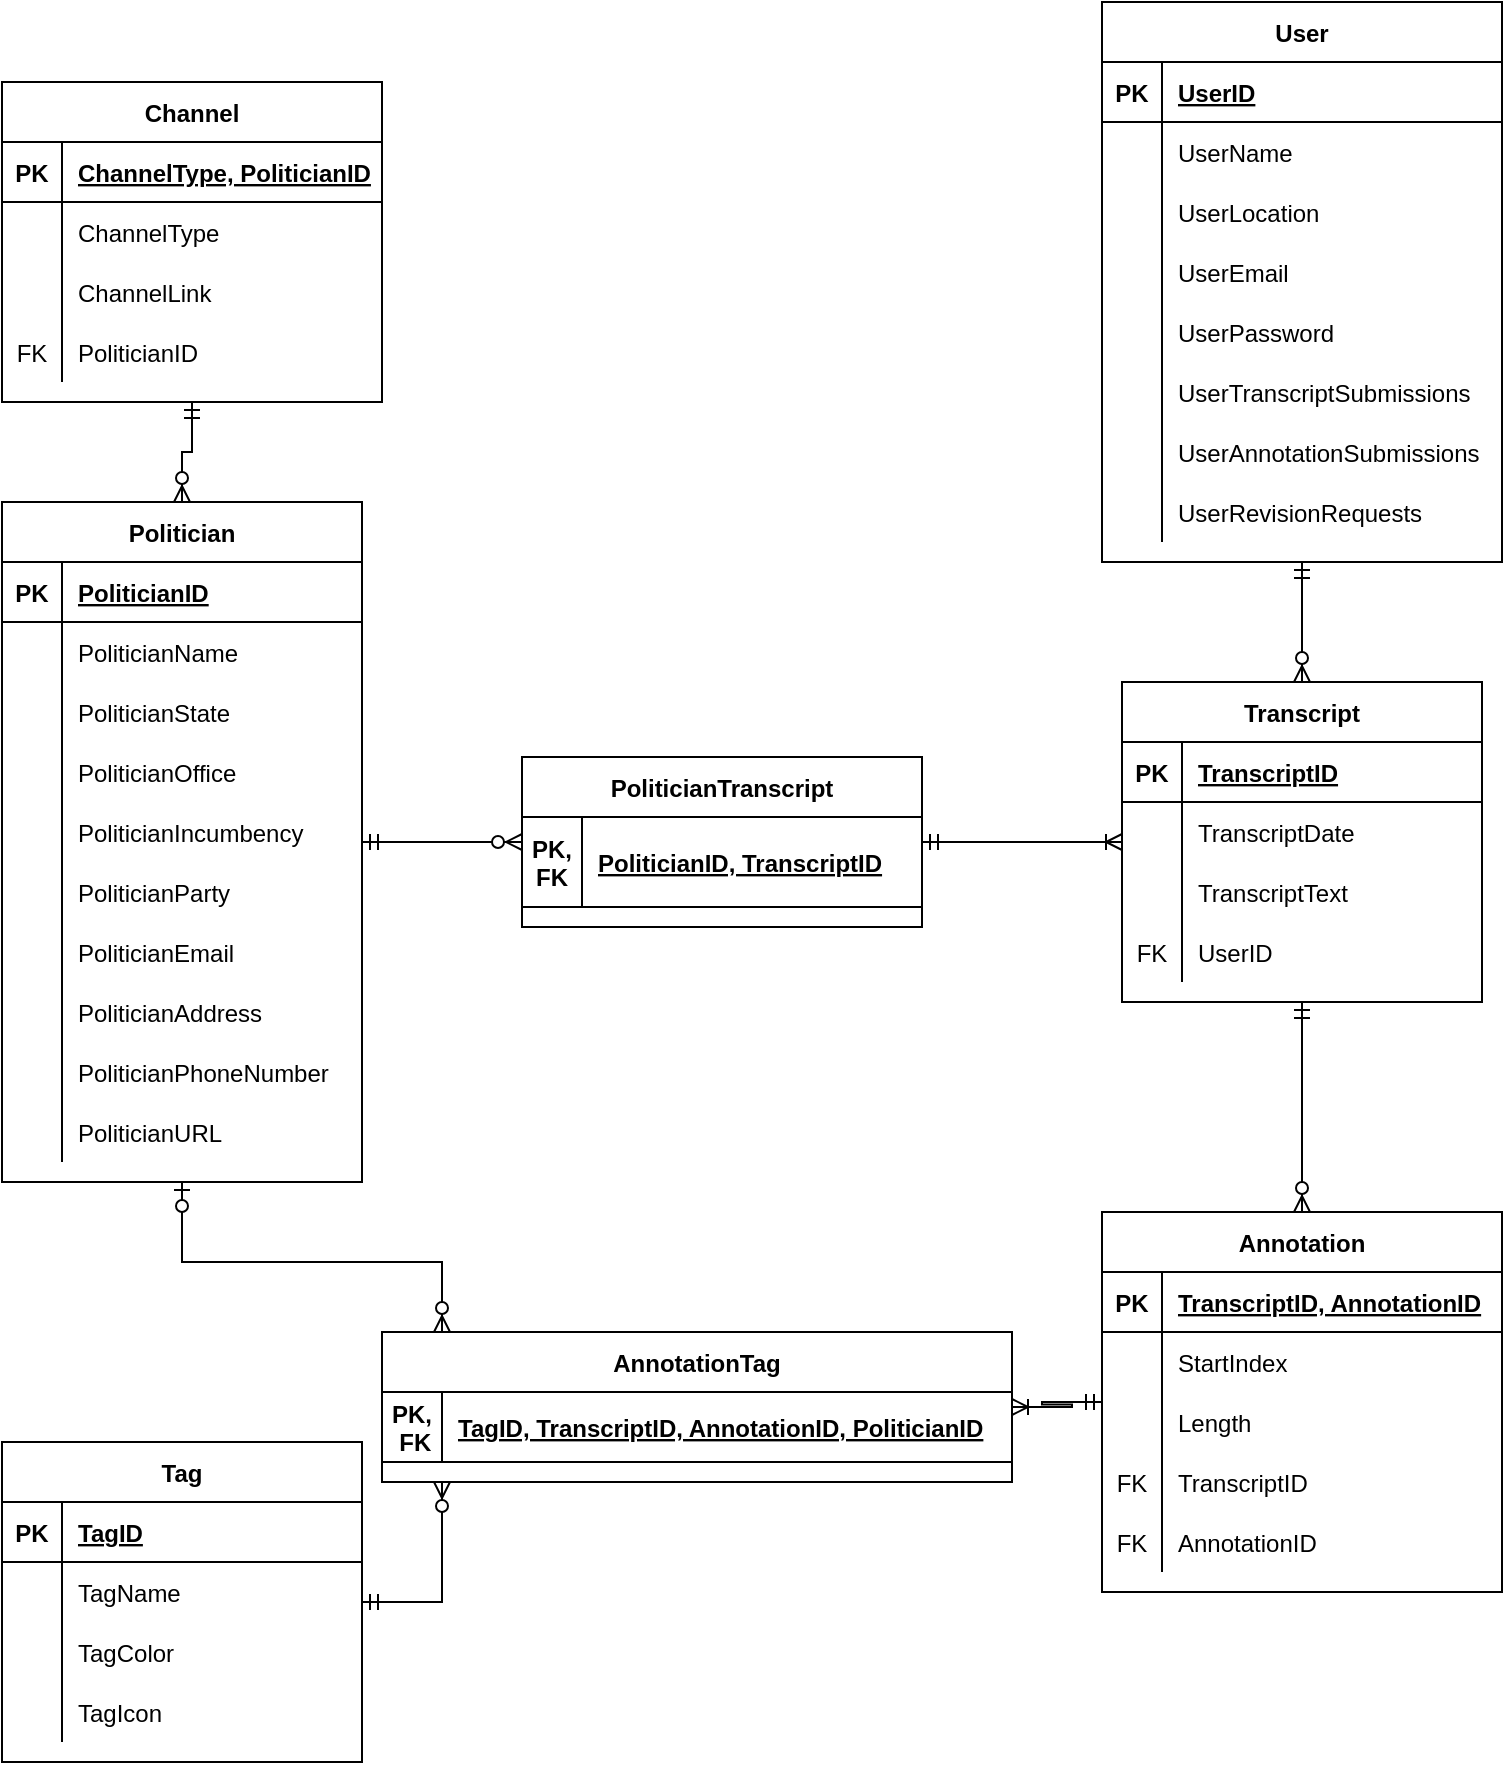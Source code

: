<mxfile version="20.3.0" type="device"><diagram id="I0zZs5PBcQ1urA1uCjfV" name="Page-1"><mxGraphModel dx="1422" dy="865" grid="1" gridSize="10" guides="1" tooltips="1" connect="1" arrows="1" fold="1" page="1" pageScale="1" pageWidth="850" pageHeight="1100" math="0" shadow="0"><root><mxCell id="0"/><mxCell id="1" parent="0"/><mxCell id="SbL9tf77qnVjaywBNSp3-1" value="Politician" style="shape=table;startSize=30;container=1;collapsible=1;childLayout=tableLayout;fixedRows=1;rowLines=0;fontStyle=1;align=center;resizeLast=1;" vertex="1" parent="1"><mxGeometry x="60" y="270" width="180" height="340" as="geometry"/></mxCell><mxCell id="SbL9tf77qnVjaywBNSp3-2" value="" style="shape=tableRow;horizontal=0;startSize=0;swimlaneHead=0;swimlaneBody=0;fillColor=none;collapsible=0;dropTarget=0;points=[[0,0.5],[1,0.5]];portConstraint=eastwest;top=0;left=0;right=0;bottom=1;" vertex="1" parent="SbL9tf77qnVjaywBNSp3-1"><mxGeometry y="30" width="180" height="30" as="geometry"/></mxCell><mxCell id="SbL9tf77qnVjaywBNSp3-3" value="PK" style="shape=partialRectangle;connectable=0;fillColor=none;top=0;left=0;bottom=0;right=0;fontStyle=1;overflow=hidden;" vertex="1" parent="SbL9tf77qnVjaywBNSp3-2"><mxGeometry width="30" height="30" as="geometry"><mxRectangle width="30" height="30" as="alternateBounds"/></mxGeometry></mxCell><mxCell id="SbL9tf77qnVjaywBNSp3-4" value="PoliticianID" style="shape=partialRectangle;connectable=0;fillColor=none;top=0;left=0;bottom=0;right=0;align=left;spacingLeft=6;fontStyle=5;overflow=hidden;" vertex="1" parent="SbL9tf77qnVjaywBNSp3-2"><mxGeometry x="30" width="150" height="30" as="geometry"><mxRectangle width="150" height="30" as="alternateBounds"/></mxGeometry></mxCell><mxCell id="SbL9tf77qnVjaywBNSp3-5" value="" style="shape=tableRow;horizontal=0;startSize=0;swimlaneHead=0;swimlaneBody=0;fillColor=none;collapsible=0;dropTarget=0;points=[[0,0.5],[1,0.5]];portConstraint=eastwest;top=0;left=0;right=0;bottom=0;" vertex="1" parent="SbL9tf77qnVjaywBNSp3-1"><mxGeometry y="60" width="180" height="30" as="geometry"/></mxCell><mxCell id="SbL9tf77qnVjaywBNSp3-6" value="" style="shape=partialRectangle;connectable=0;fillColor=none;top=0;left=0;bottom=0;right=0;editable=1;overflow=hidden;" vertex="1" parent="SbL9tf77qnVjaywBNSp3-5"><mxGeometry width="30" height="30" as="geometry"><mxRectangle width="30" height="30" as="alternateBounds"/></mxGeometry></mxCell><mxCell id="SbL9tf77qnVjaywBNSp3-7" value="PoliticianName" style="shape=partialRectangle;connectable=0;fillColor=none;top=0;left=0;bottom=0;right=0;align=left;spacingLeft=6;overflow=hidden;" vertex="1" parent="SbL9tf77qnVjaywBNSp3-5"><mxGeometry x="30" width="150" height="30" as="geometry"><mxRectangle width="150" height="30" as="alternateBounds"/></mxGeometry></mxCell><mxCell id="SbL9tf77qnVjaywBNSp3-128" value="" style="shape=tableRow;horizontal=0;startSize=0;swimlaneHead=0;swimlaneBody=0;fillColor=none;collapsible=0;dropTarget=0;points=[[0,0.5],[1,0.5]];portConstraint=eastwest;top=0;left=0;right=0;bottom=0;" vertex="1" parent="SbL9tf77qnVjaywBNSp3-1"><mxGeometry y="90" width="180" height="30" as="geometry"/></mxCell><mxCell id="SbL9tf77qnVjaywBNSp3-129" value="" style="shape=partialRectangle;connectable=0;fillColor=none;top=0;left=0;bottom=0;right=0;editable=1;overflow=hidden;" vertex="1" parent="SbL9tf77qnVjaywBNSp3-128"><mxGeometry width="30" height="30" as="geometry"><mxRectangle width="30" height="30" as="alternateBounds"/></mxGeometry></mxCell><mxCell id="SbL9tf77qnVjaywBNSp3-130" value="PoliticianState" style="shape=partialRectangle;connectable=0;fillColor=none;top=0;left=0;bottom=0;right=0;align=left;spacingLeft=6;overflow=hidden;" vertex="1" parent="SbL9tf77qnVjaywBNSp3-128"><mxGeometry x="30" width="150" height="30" as="geometry"><mxRectangle width="150" height="30" as="alternateBounds"/></mxGeometry></mxCell><mxCell id="SbL9tf77qnVjaywBNSp3-185" style="shape=tableRow;horizontal=0;startSize=0;swimlaneHead=0;swimlaneBody=0;fillColor=none;collapsible=0;dropTarget=0;points=[[0,0.5],[1,0.5]];portConstraint=eastwest;top=0;left=0;right=0;bottom=0;" vertex="1" parent="SbL9tf77qnVjaywBNSp3-1"><mxGeometry y="120" width="180" height="30" as="geometry"/></mxCell><mxCell id="SbL9tf77qnVjaywBNSp3-186" style="shape=partialRectangle;connectable=0;fillColor=none;top=0;left=0;bottom=0;right=0;editable=1;overflow=hidden;" vertex="1" parent="SbL9tf77qnVjaywBNSp3-185"><mxGeometry width="30" height="30" as="geometry"><mxRectangle width="30" height="30" as="alternateBounds"/></mxGeometry></mxCell><mxCell id="SbL9tf77qnVjaywBNSp3-187" value="PoliticianOffice" style="shape=partialRectangle;connectable=0;fillColor=none;top=0;left=0;bottom=0;right=0;align=left;spacingLeft=6;overflow=hidden;" vertex="1" parent="SbL9tf77qnVjaywBNSp3-185"><mxGeometry x="30" width="150" height="30" as="geometry"><mxRectangle width="150" height="30" as="alternateBounds"/></mxGeometry></mxCell><mxCell id="SbL9tf77qnVjaywBNSp3-182" style="shape=tableRow;horizontal=0;startSize=0;swimlaneHead=0;swimlaneBody=0;fillColor=none;collapsible=0;dropTarget=0;points=[[0,0.5],[1,0.5]];portConstraint=eastwest;top=0;left=0;right=0;bottom=0;" vertex="1" parent="SbL9tf77qnVjaywBNSp3-1"><mxGeometry y="150" width="180" height="30" as="geometry"/></mxCell><mxCell id="SbL9tf77qnVjaywBNSp3-183" style="shape=partialRectangle;connectable=0;fillColor=none;top=0;left=0;bottom=0;right=0;editable=1;overflow=hidden;" vertex="1" parent="SbL9tf77qnVjaywBNSp3-182"><mxGeometry width="30" height="30" as="geometry"><mxRectangle width="30" height="30" as="alternateBounds"/></mxGeometry></mxCell><mxCell id="SbL9tf77qnVjaywBNSp3-184" value="PoliticianIncumbency" style="shape=partialRectangle;connectable=0;fillColor=none;top=0;left=0;bottom=0;right=0;align=left;spacingLeft=6;overflow=hidden;" vertex="1" parent="SbL9tf77qnVjaywBNSp3-182"><mxGeometry x="30" width="150" height="30" as="geometry"><mxRectangle width="150" height="30" as="alternateBounds"/></mxGeometry></mxCell><mxCell id="SbL9tf77qnVjaywBNSp3-137" value="" style="shape=tableRow;horizontal=0;startSize=0;swimlaneHead=0;swimlaneBody=0;fillColor=none;collapsible=0;dropTarget=0;points=[[0,0.5],[1,0.5]];portConstraint=eastwest;top=0;left=0;right=0;bottom=0;" vertex="1" parent="SbL9tf77qnVjaywBNSp3-1"><mxGeometry y="180" width="180" height="30" as="geometry"/></mxCell><mxCell id="SbL9tf77qnVjaywBNSp3-138" value="" style="shape=partialRectangle;connectable=0;fillColor=none;top=0;left=0;bottom=0;right=0;editable=1;overflow=hidden;" vertex="1" parent="SbL9tf77qnVjaywBNSp3-137"><mxGeometry width="30" height="30" as="geometry"><mxRectangle width="30" height="30" as="alternateBounds"/></mxGeometry></mxCell><mxCell id="SbL9tf77qnVjaywBNSp3-139" value="PoliticianParty" style="shape=partialRectangle;connectable=0;fillColor=none;top=0;left=0;bottom=0;right=0;align=left;spacingLeft=6;overflow=hidden;" vertex="1" parent="SbL9tf77qnVjaywBNSp3-137"><mxGeometry x="30" width="150" height="30" as="geometry"><mxRectangle width="150" height="30" as="alternateBounds"/></mxGeometry></mxCell><mxCell id="SbL9tf77qnVjaywBNSp3-140" value="" style="shape=tableRow;horizontal=0;startSize=0;swimlaneHead=0;swimlaneBody=0;fillColor=none;collapsible=0;dropTarget=0;points=[[0,0.5],[1,0.5]];portConstraint=eastwest;top=0;left=0;right=0;bottom=0;" vertex="1" parent="SbL9tf77qnVjaywBNSp3-1"><mxGeometry y="210" width="180" height="30" as="geometry"/></mxCell><mxCell id="SbL9tf77qnVjaywBNSp3-141" value="" style="shape=partialRectangle;connectable=0;fillColor=none;top=0;left=0;bottom=0;right=0;editable=1;overflow=hidden;" vertex="1" parent="SbL9tf77qnVjaywBNSp3-140"><mxGeometry width="30" height="30" as="geometry"><mxRectangle width="30" height="30" as="alternateBounds"/></mxGeometry></mxCell><mxCell id="SbL9tf77qnVjaywBNSp3-142" value="PoliticianEmail" style="shape=partialRectangle;connectable=0;fillColor=none;top=0;left=0;bottom=0;right=0;align=left;spacingLeft=6;overflow=hidden;" vertex="1" parent="SbL9tf77qnVjaywBNSp3-140"><mxGeometry x="30" width="150" height="30" as="geometry"><mxRectangle width="150" height="30" as="alternateBounds"/></mxGeometry></mxCell><mxCell id="SbL9tf77qnVjaywBNSp3-173" style="shape=tableRow;horizontal=0;startSize=0;swimlaneHead=0;swimlaneBody=0;fillColor=none;collapsible=0;dropTarget=0;points=[[0,0.5],[1,0.5]];portConstraint=eastwest;top=0;left=0;right=0;bottom=0;" vertex="1" parent="SbL9tf77qnVjaywBNSp3-1"><mxGeometry y="240" width="180" height="30" as="geometry"/></mxCell><mxCell id="SbL9tf77qnVjaywBNSp3-174" style="shape=partialRectangle;connectable=0;fillColor=none;top=0;left=0;bottom=0;right=0;editable=1;overflow=hidden;" vertex="1" parent="SbL9tf77qnVjaywBNSp3-173"><mxGeometry width="30" height="30" as="geometry"><mxRectangle width="30" height="30" as="alternateBounds"/></mxGeometry></mxCell><mxCell id="SbL9tf77qnVjaywBNSp3-175" value="PoliticianAddress" style="shape=partialRectangle;connectable=0;fillColor=none;top=0;left=0;bottom=0;right=0;align=left;spacingLeft=6;overflow=hidden;" vertex="1" parent="SbL9tf77qnVjaywBNSp3-173"><mxGeometry x="30" width="150" height="30" as="geometry"><mxRectangle width="150" height="30" as="alternateBounds"/></mxGeometry></mxCell><mxCell id="SbL9tf77qnVjaywBNSp3-170" style="shape=tableRow;horizontal=0;startSize=0;swimlaneHead=0;swimlaneBody=0;fillColor=none;collapsible=0;dropTarget=0;points=[[0,0.5],[1,0.5]];portConstraint=eastwest;top=0;left=0;right=0;bottom=0;" vertex="1" parent="SbL9tf77qnVjaywBNSp3-1"><mxGeometry y="270" width="180" height="30" as="geometry"/></mxCell><mxCell id="SbL9tf77qnVjaywBNSp3-171" style="shape=partialRectangle;connectable=0;fillColor=none;top=0;left=0;bottom=0;right=0;editable=1;overflow=hidden;" vertex="1" parent="SbL9tf77qnVjaywBNSp3-170"><mxGeometry width="30" height="30" as="geometry"><mxRectangle width="30" height="30" as="alternateBounds"/></mxGeometry></mxCell><mxCell id="SbL9tf77qnVjaywBNSp3-172" value="PoliticianPhoneNumber" style="shape=partialRectangle;connectable=0;fillColor=none;top=0;left=0;bottom=0;right=0;align=left;spacingLeft=6;overflow=hidden;" vertex="1" parent="SbL9tf77qnVjaywBNSp3-170"><mxGeometry x="30" width="150" height="30" as="geometry"><mxRectangle width="150" height="30" as="alternateBounds"/></mxGeometry></mxCell><mxCell id="SbL9tf77qnVjaywBNSp3-176" style="shape=tableRow;horizontal=0;startSize=0;swimlaneHead=0;swimlaneBody=0;fillColor=none;collapsible=0;dropTarget=0;points=[[0,0.5],[1,0.5]];portConstraint=eastwest;top=0;left=0;right=0;bottom=0;" vertex="1" parent="SbL9tf77qnVjaywBNSp3-1"><mxGeometry y="300" width="180" height="30" as="geometry"/></mxCell><mxCell id="SbL9tf77qnVjaywBNSp3-177" style="shape=partialRectangle;connectable=0;fillColor=none;top=0;left=0;bottom=0;right=0;editable=1;overflow=hidden;" vertex="1" parent="SbL9tf77qnVjaywBNSp3-176"><mxGeometry width="30" height="30" as="geometry"><mxRectangle width="30" height="30" as="alternateBounds"/></mxGeometry></mxCell><mxCell id="SbL9tf77qnVjaywBNSp3-178" value="PoliticianURL" style="shape=partialRectangle;connectable=0;fillColor=none;top=0;left=0;bottom=0;right=0;align=left;spacingLeft=6;overflow=hidden;" vertex="1" parent="SbL9tf77qnVjaywBNSp3-176"><mxGeometry x="30" width="150" height="30" as="geometry"><mxRectangle width="150" height="30" as="alternateBounds"/></mxGeometry></mxCell><mxCell id="SbL9tf77qnVjaywBNSp3-14" value="Transcript" style="shape=table;startSize=30;container=1;collapsible=1;childLayout=tableLayout;fixedRows=1;rowLines=0;fontStyle=1;align=center;resizeLast=1;" vertex="1" parent="1"><mxGeometry x="620" y="360" width="180" height="160" as="geometry"/></mxCell><mxCell id="SbL9tf77qnVjaywBNSp3-15" value="" style="shape=tableRow;horizontal=0;startSize=0;swimlaneHead=0;swimlaneBody=0;fillColor=none;collapsible=0;dropTarget=0;points=[[0,0.5],[1,0.5]];portConstraint=eastwest;top=0;left=0;right=0;bottom=1;" vertex="1" parent="SbL9tf77qnVjaywBNSp3-14"><mxGeometry y="30" width="180" height="30" as="geometry"/></mxCell><mxCell id="SbL9tf77qnVjaywBNSp3-16" value="PK" style="shape=partialRectangle;connectable=0;fillColor=none;top=0;left=0;bottom=0;right=0;fontStyle=1;overflow=hidden;" vertex="1" parent="SbL9tf77qnVjaywBNSp3-15"><mxGeometry width="30" height="30" as="geometry"><mxRectangle width="30" height="30" as="alternateBounds"/></mxGeometry></mxCell><mxCell id="SbL9tf77qnVjaywBNSp3-17" value="TranscriptID" style="shape=partialRectangle;connectable=0;fillColor=none;top=0;left=0;bottom=0;right=0;align=left;spacingLeft=6;fontStyle=5;overflow=hidden;" vertex="1" parent="SbL9tf77qnVjaywBNSp3-15"><mxGeometry x="30" width="150" height="30" as="geometry"><mxRectangle width="150" height="30" as="alternateBounds"/></mxGeometry></mxCell><mxCell id="SbL9tf77qnVjaywBNSp3-18" value="" style="shape=tableRow;horizontal=0;startSize=0;swimlaneHead=0;swimlaneBody=0;fillColor=none;collapsible=0;dropTarget=0;points=[[0,0.5],[1,0.5]];portConstraint=eastwest;top=0;left=0;right=0;bottom=0;" vertex="1" parent="SbL9tf77qnVjaywBNSp3-14"><mxGeometry y="60" width="180" height="30" as="geometry"/></mxCell><mxCell id="SbL9tf77qnVjaywBNSp3-19" value="" style="shape=partialRectangle;connectable=0;fillColor=none;top=0;left=0;bottom=0;right=0;editable=1;overflow=hidden;" vertex="1" parent="SbL9tf77qnVjaywBNSp3-18"><mxGeometry width="30" height="30" as="geometry"><mxRectangle width="30" height="30" as="alternateBounds"/></mxGeometry></mxCell><mxCell id="SbL9tf77qnVjaywBNSp3-20" value="TranscriptDate" style="shape=partialRectangle;connectable=0;fillColor=none;top=0;left=0;bottom=0;right=0;align=left;spacingLeft=6;overflow=hidden;" vertex="1" parent="SbL9tf77qnVjaywBNSp3-18"><mxGeometry x="30" width="150" height="30" as="geometry"><mxRectangle width="150" height="30" as="alternateBounds"/></mxGeometry></mxCell><mxCell id="SbL9tf77qnVjaywBNSp3-21" value="" style="shape=tableRow;horizontal=0;startSize=0;swimlaneHead=0;swimlaneBody=0;fillColor=none;collapsible=0;dropTarget=0;points=[[0,0.5],[1,0.5]];portConstraint=eastwest;top=0;left=0;right=0;bottom=0;" vertex="1" parent="SbL9tf77qnVjaywBNSp3-14"><mxGeometry y="90" width="180" height="30" as="geometry"/></mxCell><mxCell id="SbL9tf77qnVjaywBNSp3-22" value="" style="shape=partialRectangle;connectable=0;fillColor=none;top=0;left=0;bottom=0;right=0;editable=1;overflow=hidden;" vertex="1" parent="SbL9tf77qnVjaywBNSp3-21"><mxGeometry width="30" height="30" as="geometry"><mxRectangle width="30" height="30" as="alternateBounds"/></mxGeometry></mxCell><mxCell id="SbL9tf77qnVjaywBNSp3-23" value="TranscriptText" style="shape=partialRectangle;connectable=0;fillColor=none;top=0;left=0;bottom=0;right=0;align=left;spacingLeft=6;overflow=hidden;" vertex="1" parent="SbL9tf77qnVjaywBNSp3-21"><mxGeometry x="30" width="150" height="30" as="geometry"><mxRectangle width="150" height="30" as="alternateBounds"/></mxGeometry></mxCell><mxCell id="SbL9tf77qnVjaywBNSp3-191" style="shape=tableRow;horizontal=0;startSize=0;swimlaneHead=0;swimlaneBody=0;fillColor=none;collapsible=0;dropTarget=0;points=[[0,0.5],[1,0.5]];portConstraint=eastwest;top=0;left=0;right=0;bottom=0;" vertex="1" parent="SbL9tf77qnVjaywBNSp3-14"><mxGeometry y="120" width="180" height="30" as="geometry"/></mxCell><mxCell id="SbL9tf77qnVjaywBNSp3-192" value="FK" style="shape=partialRectangle;connectable=0;fillColor=none;top=0;left=0;bottom=0;right=0;editable=1;overflow=hidden;" vertex="1" parent="SbL9tf77qnVjaywBNSp3-191"><mxGeometry width="30" height="30" as="geometry"><mxRectangle width="30" height="30" as="alternateBounds"/></mxGeometry></mxCell><mxCell id="SbL9tf77qnVjaywBNSp3-193" value="UserID" style="shape=partialRectangle;connectable=0;fillColor=none;top=0;left=0;bottom=0;right=0;align=left;spacingLeft=6;overflow=hidden;" vertex="1" parent="SbL9tf77qnVjaywBNSp3-191"><mxGeometry x="30" width="150" height="30" as="geometry"><mxRectangle width="150" height="30" as="alternateBounds"/></mxGeometry></mxCell><mxCell id="SbL9tf77qnVjaywBNSp3-27" value="PoliticianTranscript" style="shape=table;startSize=30;container=1;collapsible=1;childLayout=tableLayout;fixedRows=1;rowLines=0;fontStyle=1;align=center;resizeLast=1;" vertex="1" parent="1"><mxGeometry x="320" y="397.5" width="200" height="85" as="geometry"/></mxCell><mxCell id="SbL9tf77qnVjaywBNSp3-28" value="" style="shape=tableRow;horizontal=0;startSize=0;swimlaneHead=0;swimlaneBody=0;fillColor=none;collapsible=0;dropTarget=0;points=[[0,0.5],[1,0.5]];portConstraint=eastwest;top=0;left=0;right=0;bottom=1;" vertex="1" parent="SbL9tf77qnVjaywBNSp3-27"><mxGeometry y="30" width="200" height="45" as="geometry"/></mxCell><mxCell id="SbL9tf77qnVjaywBNSp3-29" value="PK,&#10;FK" style="shape=partialRectangle;connectable=0;fillColor=none;top=0;left=0;bottom=0;right=0;fontStyle=1;overflow=hidden;" vertex="1" parent="SbL9tf77qnVjaywBNSp3-28"><mxGeometry width="30" height="45" as="geometry"><mxRectangle width="30" height="45" as="alternateBounds"/></mxGeometry></mxCell><mxCell id="SbL9tf77qnVjaywBNSp3-30" value="PoliticianID, TranscriptID" style="shape=partialRectangle;connectable=0;fillColor=none;top=0;left=0;bottom=0;right=0;align=left;spacingLeft=6;fontStyle=5;overflow=hidden;" vertex="1" parent="SbL9tf77qnVjaywBNSp3-28"><mxGeometry x="30" width="170" height="45" as="geometry"><mxRectangle width="170" height="45" as="alternateBounds"/></mxGeometry></mxCell><mxCell id="SbL9tf77qnVjaywBNSp3-40" value="" style="edgeStyle=entityRelationEdgeStyle;fontSize=12;html=1;endArrow=ERzeroToMany;startArrow=ERmandOne;rounded=0;" edge="1" parent="1" source="SbL9tf77qnVjaywBNSp3-1" target="SbL9tf77qnVjaywBNSp3-27"><mxGeometry width="100" height="100" relative="1" as="geometry"><mxPoint x="170" y="770" as="sourcePoint"/><mxPoint x="270" y="670" as="targetPoint"/></mxGeometry></mxCell><mxCell id="SbL9tf77qnVjaywBNSp3-41" value="" style="edgeStyle=entityRelationEdgeStyle;fontSize=12;html=1;endArrow=ERoneToMany;startArrow=ERmandOne;rounded=0;" edge="1" parent="1" source="SbL9tf77qnVjaywBNSp3-27" target="SbL9tf77qnVjaywBNSp3-14"><mxGeometry width="100" height="100" relative="1" as="geometry"><mxPoint x="350" y="720" as="sourcePoint"/><mxPoint x="450" y="620" as="targetPoint"/></mxGeometry></mxCell><mxCell id="SbL9tf77qnVjaywBNSp3-42" value="Annotation" style="shape=table;startSize=30;container=1;collapsible=1;childLayout=tableLayout;fixedRows=1;rowLines=0;fontStyle=1;align=center;resizeLast=1;" vertex="1" parent="1"><mxGeometry x="610" y="625" width="200" height="190" as="geometry"/></mxCell><mxCell id="SbL9tf77qnVjaywBNSp3-43" value="" style="shape=tableRow;horizontal=0;startSize=0;swimlaneHead=0;swimlaneBody=0;fillColor=none;collapsible=0;dropTarget=0;points=[[0,0.5],[1,0.5]];portConstraint=eastwest;top=0;left=0;right=0;bottom=1;" vertex="1" parent="SbL9tf77qnVjaywBNSp3-42"><mxGeometry y="30" width="200" height="30" as="geometry"/></mxCell><mxCell id="SbL9tf77qnVjaywBNSp3-44" value="PK" style="shape=partialRectangle;connectable=0;fillColor=none;top=0;left=0;bottom=0;right=0;fontStyle=1;overflow=hidden;" vertex="1" parent="SbL9tf77qnVjaywBNSp3-43"><mxGeometry width="30" height="30" as="geometry"><mxRectangle width="30" height="30" as="alternateBounds"/></mxGeometry></mxCell><mxCell id="SbL9tf77qnVjaywBNSp3-45" value="TranscriptID, AnnotationID" style="shape=partialRectangle;connectable=0;fillColor=none;top=0;left=0;bottom=0;right=0;align=left;spacingLeft=6;fontStyle=5;overflow=hidden;" vertex="1" parent="SbL9tf77qnVjaywBNSp3-43"><mxGeometry x="30" width="170" height="30" as="geometry"><mxRectangle width="170" height="30" as="alternateBounds"/></mxGeometry></mxCell><mxCell id="SbL9tf77qnVjaywBNSp3-46" value="" style="shape=tableRow;horizontal=0;startSize=0;swimlaneHead=0;swimlaneBody=0;fillColor=none;collapsible=0;dropTarget=0;points=[[0,0.5],[1,0.5]];portConstraint=eastwest;top=0;left=0;right=0;bottom=0;" vertex="1" parent="SbL9tf77qnVjaywBNSp3-42"><mxGeometry y="60" width="200" height="30" as="geometry"/></mxCell><mxCell id="SbL9tf77qnVjaywBNSp3-47" value="" style="shape=partialRectangle;connectable=0;fillColor=none;top=0;left=0;bottom=0;right=0;editable=1;overflow=hidden;" vertex="1" parent="SbL9tf77qnVjaywBNSp3-46"><mxGeometry width="30" height="30" as="geometry"><mxRectangle width="30" height="30" as="alternateBounds"/></mxGeometry></mxCell><mxCell id="SbL9tf77qnVjaywBNSp3-48" value="StartIndex" style="shape=partialRectangle;connectable=0;fillColor=none;top=0;left=0;bottom=0;right=0;align=left;spacingLeft=6;overflow=hidden;" vertex="1" parent="SbL9tf77qnVjaywBNSp3-46"><mxGeometry x="30" width="170" height="30" as="geometry"><mxRectangle width="170" height="30" as="alternateBounds"/></mxGeometry></mxCell><mxCell id="SbL9tf77qnVjaywBNSp3-49" value="" style="shape=tableRow;horizontal=0;startSize=0;swimlaneHead=0;swimlaneBody=0;fillColor=none;collapsible=0;dropTarget=0;points=[[0,0.5],[1,0.5]];portConstraint=eastwest;top=0;left=0;right=0;bottom=0;" vertex="1" parent="SbL9tf77qnVjaywBNSp3-42"><mxGeometry y="90" width="200" height="30" as="geometry"/></mxCell><mxCell id="SbL9tf77qnVjaywBNSp3-50" value="" style="shape=partialRectangle;connectable=0;fillColor=none;top=0;left=0;bottom=0;right=0;editable=1;overflow=hidden;" vertex="1" parent="SbL9tf77qnVjaywBNSp3-49"><mxGeometry width="30" height="30" as="geometry"><mxRectangle width="30" height="30" as="alternateBounds"/></mxGeometry></mxCell><mxCell id="SbL9tf77qnVjaywBNSp3-51" value="Length" style="shape=partialRectangle;connectable=0;fillColor=none;top=0;left=0;bottom=0;right=0;align=left;spacingLeft=6;overflow=hidden;" vertex="1" parent="SbL9tf77qnVjaywBNSp3-49"><mxGeometry x="30" width="170" height="30" as="geometry"><mxRectangle width="170" height="30" as="alternateBounds"/></mxGeometry></mxCell><mxCell id="SbL9tf77qnVjaywBNSp3-197" style="shape=tableRow;horizontal=0;startSize=0;swimlaneHead=0;swimlaneBody=0;fillColor=none;collapsible=0;dropTarget=0;points=[[0,0.5],[1,0.5]];portConstraint=eastwest;top=0;left=0;right=0;bottom=0;" vertex="1" parent="SbL9tf77qnVjaywBNSp3-42"><mxGeometry y="120" width="200" height="30" as="geometry"/></mxCell><mxCell id="SbL9tf77qnVjaywBNSp3-198" value="FK" style="shape=partialRectangle;connectable=0;fillColor=none;top=0;left=0;bottom=0;right=0;editable=1;overflow=hidden;" vertex="1" parent="SbL9tf77qnVjaywBNSp3-197"><mxGeometry width="30" height="30" as="geometry"><mxRectangle width="30" height="30" as="alternateBounds"/></mxGeometry></mxCell><mxCell id="SbL9tf77qnVjaywBNSp3-199" value="TranscriptID" style="shape=partialRectangle;connectable=0;fillColor=none;top=0;left=0;bottom=0;right=0;align=left;spacingLeft=6;overflow=hidden;" vertex="1" parent="SbL9tf77qnVjaywBNSp3-197"><mxGeometry x="30" width="170" height="30" as="geometry"><mxRectangle width="170" height="30" as="alternateBounds"/></mxGeometry></mxCell><mxCell id="SbL9tf77qnVjaywBNSp3-194" style="shape=tableRow;horizontal=0;startSize=0;swimlaneHead=0;swimlaneBody=0;fillColor=none;collapsible=0;dropTarget=0;points=[[0,0.5],[1,0.5]];portConstraint=eastwest;top=0;left=0;right=0;bottom=0;" vertex="1" parent="SbL9tf77qnVjaywBNSp3-42"><mxGeometry y="150" width="200" height="30" as="geometry"/></mxCell><mxCell id="SbL9tf77qnVjaywBNSp3-195" value="FK" style="shape=partialRectangle;connectable=0;fillColor=none;top=0;left=0;bottom=0;right=0;editable=1;overflow=hidden;" vertex="1" parent="SbL9tf77qnVjaywBNSp3-194"><mxGeometry width="30" height="30" as="geometry"><mxRectangle width="30" height="30" as="alternateBounds"/></mxGeometry></mxCell><mxCell id="SbL9tf77qnVjaywBNSp3-196" value="AnnotationID" style="shape=partialRectangle;connectable=0;fillColor=none;top=0;left=0;bottom=0;right=0;align=left;spacingLeft=6;overflow=hidden;" vertex="1" parent="SbL9tf77qnVjaywBNSp3-194"><mxGeometry x="30" width="170" height="30" as="geometry"><mxRectangle width="170" height="30" as="alternateBounds"/></mxGeometry></mxCell><mxCell id="SbL9tf77qnVjaywBNSp3-55" value="Tag" style="shape=table;startSize=30;container=1;collapsible=1;childLayout=tableLayout;fixedRows=1;rowLines=0;fontStyle=1;align=center;resizeLast=1;" vertex="1" parent="1"><mxGeometry x="60" y="740" width="180" height="160" as="geometry"/></mxCell><mxCell id="SbL9tf77qnVjaywBNSp3-56" value="" style="shape=tableRow;horizontal=0;startSize=0;swimlaneHead=0;swimlaneBody=0;fillColor=none;collapsible=0;dropTarget=0;points=[[0,0.5],[1,0.5]];portConstraint=eastwest;top=0;left=0;right=0;bottom=1;" vertex="1" parent="SbL9tf77qnVjaywBNSp3-55"><mxGeometry y="30" width="180" height="30" as="geometry"/></mxCell><mxCell id="SbL9tf77qnVjaywBNSp3-57" value="PK" style="shape=partialRectangle;connectable=0;fillColor=none;top=0;left=0;bottom=0;right=0;fontStyle=1;overflow=hidden;" vertex="1" parent="SbL9tf77qnVjaywBNSp3-56"><mxGeometry width="30" height="30" as="geometry"><mxRectangle width="30" height="30" as="alternateBounds"/></mxGeometry></mxCell><mxCell id="SbL9tf77qnVjaywBNSp3-58" value="TagID" style="shape=partialRectangle;connectable=0;fillColor=none;top=0;left=0;bottom=0;right=0;align=left;spacingLeft=6;fontStyle=5;overflow=hidden;" vertex="1" parent="SbL9tf77qnVjaywBNSp3-56"><mxGeometry x="30" width="150" height="30" as="geometry"><mxRectangle width="150" height="30" as="alternateBounds"/></mxGeometry></mxCell><mxCell id="SbL9tf77qnVjaywBNSp3-59" value="" style="shape=tableRow;horizontal=0;startSize=0;swimlaneHead=0;swimlaneBody=0;fillColor=none;collapsible=0;dropTarget=0;points=[[0,0.5],[1,0.5]];portConstraint=eastwest;top=0;left=0;right=0;bottom=0;" vertex="1" parent="SbL9tf77qnVjaywBNSp3-55"><mxGeometry y="60" width="180" height="30" as="geometry"/></mxCell><mxCell id="SbL9tf77qnVjaywBNSp3-60" value="" style="shape=partialRectangle;connectable=0;fillColor=none;top=0;left=0;bottom=0;right=0;editable=1;overflow=hidden;" vertex="1" parent="SbL9tf77qnVjaywBNSp3-59"><mxGeometry width="30" height="30" as="geometry"><mxRectangle width="30" height="30" as="alternateBounds"/></mxGeometry></mxCell><mxCell id="SbL9tf77qnVjaywBNSp3-61" value="TagName" style="shape=partialRectangle;connectable=0;fillColor=none;top=0;left=0;bottom=0;right=0;align=left;spacingLeft=6;overflow=hidden;" vertex="1" parent="SbL9tf77qnVjaywBNSp3-59"><mxGeometry x="30" width="150" height="30" as="geometry"><mxRectangle width="150" height="30" as="alternateBounds"/></mxGeometry></mxCell><mxCell id="SbL9tf77qnVjaywBNSp3-62" value="" style="shape=tableRow;horizontal=0;startSize=0;swimlaneHead=0;swimlaneBody=0;fillColor=none;collapsible=0;dropTarget=0;points=[[0,0.5],[1,0.5]];portConstraint=eastwest;top=0;left=0;right=0;bottom=0;" vertex="1" parent="SbL9tf77qnVjaywBNSp3-55"><mxGeometry y="90" width="180" height="30" as="geometry"/></mxCell><mxCell id="SbL9tf77qnVjaywBNSp3-63" value="" style="shape=partialRectangle;connectable=0;fillColor=none;top=0;left=0;bottom=0;right=0;editable=1;overflow=hidden;" vertex="1" parent="SbL9tf77qnVjaywBNSp3-62"><mxGeometry width="30" height="30" as="geometry"><mxRectangle width="30" height="30" as="alternateBounds"/></mxGeometry></mxCell><mxCell id="SbL9tf77qnVjaywBNSp3-64" value="TagColor" style="shape=partialRectangle;connectable=0;fillColor=none;top=0;left=0;bottom=0;right=0;align=left;spacingLeft=6;overflow=hidden;" vertex="1" parent="SbL9tf77qnVjaywBNSp3-62"><mxGeometry x="30" width="150" height="30" as="geometry"><mxRectangle width="150" height="30" as="alternateBounds"/></mxGeometry></mxCell><mxCell id="SbL9tf77qnVjaywBNSp3-65" value="" style="shape=tableRow;horizontal=0;startSize=0;swimlaneHead=0;swimlaneBody=0;fillColor=none;collapsible=0;dropTarget=0;points=[[0,0.5],[1,0.5]];portConstraint=eastwest;top=0;left=0;right=0;bottom=0;" vertex="1" parent="SbL9tf77qnVjaywBNSp3-55"><mxGeometry y="120" width="180" height="30" as="geometry"/></mxCell><mxCell id="SbL9tf77qnVjaywBNSp3-66" value="" style="shape=partialRectangle;connectable=0;fillColor=none;top=0;left=0;bottom=0;right=0;editable=1;overflow=hidden;" vertex="1" parent="SbL9tf77qnVjaywBNSp3-65"><mxGeometry width="30" height="30" as="geometry"><mxRectangle width="30" height="30" as="alternateBounds"/></mxGeometry></mxCell><mxCell id="SbL9tf77qnVjaywBNSp3-67" value="TagIcon" style="shape=partialRectangle;connectable=0;fillColor=none;top=0;left=0;bottom=0;right=0;align=left;spacingLeft=6;overflow=hidden;" vertex="1" parent="SbL9tf77qnVjaywBNSp3-65"><mxGeometry x="30" width="150" height="30" as="geometry"><mxRectangle width="150" height="30" as="alternateBounds"/></mxGeometry></mxCell><mxCell id="SbL9tf77qnVjaywBNSp3-68" value="AnnotationTag" style="shape=table;startSize=30;container=1;collapsible=1;childLayout=tableLayout;fixedRows=1;rowLines=0;fontStyle=1;align=center;resizeLast=1;" vertex="1" parent="1"><mxGeometry x="250" y="685" width="315" height="75" as="geometry"/></mxCell><mxCell id="SbL9tf77qnVjaywBNSp3-69" value="" style="shape=tableRow;horizontal=0;startSize=0;swimlaneHead=0;swimlaneBody=0;fillColor=none;collapsible=0;dropTarget=0;points=[[0,0.5],[1,0.5]];portConstraint=eastwest;top=0;left=0;right=0;bottom=1;" vertex="1" parent="SbL9tf77qnVjaywBNSp3-68"><mxGeometry y="30" width="315" height="35" as="geometry"/></mxCell><mxCell id="SbL9tf77qnVjaywBNSp3-70" value="PK,&#10; FK" style="shape=partialRectangle;connectable=0;fillColor=none;top=0;left=0;bottom=0;right=0;fontStyle=1;overflow=hidden;" vertex="1" parent="SbL9tf77qnVjaywBNSp3-69"><mxGeometry width="30" height="35" as="geometry"><mxRectangle width="30" height="35" as="alternateBounds"/></mxGeometry></mxCell><mxCell id="SbL9tf77qnVjaywBNSp3-71" value="TagID, TranscriptID, AnnotationID, PoliticianID" style="shape=partialRectangle;connectable=0;fillColor=none;top=0;left=0;bottom=0;right=0;align=left;spacingLeft=6;fontStyle=5;overflow=hidden;" vertex="1" parent="SbL9tf77qnVjaywBNSp3-69"><mxGeometry x="30" width="285" height="35" as="geometry"><mxRectangle width="285" height="35" as="alternateBounds"/></mxGeometry></mxCell><mxCell id="SbL9tf77qnVjaywBNSp3-81" value="" style="edgeStyle=orthogonalEdgeStyle;fontSize=12;html=1;endArrow=ERzeroToMany;startArrow=ERmandOne;rounded=0;" edge="1" parent="1" source="SbL9tf77qnVjaywBNSp3-55" target="SbL9tf77qnVjaywBNSp3-68"><mxGeometry width="100" height="100" relative="1" as="geometry"><mxPoint x="370" y="680" as="sourcePoint"/><mxPoint x="470" y="580" as="targetPoint"/><Array as="points"><mxPoint x="280" y="820"/><mxPoint x="280" y="720"/></Array></mxGeometry></mxCell><mxCell id="SbL9tf77qnVjaywBNSp3-82" value="" style="edgeStyle=entityRelationEdgeStyle;fontSize=12;html=1;endArrow=ERoneToMany;startArrow=ERmandOne;rounded=0;" edge="1" parent="1" source="SbL9tf77qnVjaywBNSp3-42" target="SbL9tf77qnVjaywBNSp3-68"><mxGeometry width="100" height="100" relative="1" as="geometry"><mxPoint x="480" y="690" as="sourcePoint"/><mxPoint x="580" y="590" as="targetPoint"/></mxGeometry></mxCell><mxCell id="SbL9tf77qnVjaywBNSp3-85" value="" style="edgeStyle=orthogonalEdgeStyle;fontSize=12;html=1;endArrow=ERzeroToMany;startArrow=ERmandOne;rounded=0;" edge="1" parent="1" source="SbL9tf77qnVjaywBNSp3-14" target="SbL9tf77qnVjaywBNSp3-42"><mxGeometry width="100" height="100" relative="1" as="geometry"><mxPoint x="500" y="760" as="sourcePoint"/><mxPoint x="600" y="660" as="targetPoint"/></mxGeometry></mxCell><mxCell id="SbL9tf77qnVjaywBNSp3-86" value="User" style="shape=table;startSize=30;container=1;collapsible=1;childLayout=tableLayout;fixedRows=1;rowLines=0;fontStyle=1;align=center;resizeLast=1;" vertex="1" parent="1"><mxGeometry x="610" y="20" width="200" height="280" as="geometry"/></mxCell><mxCell id="SbL9tf77qnVjaywBNSp3-87" value="" style="shape=tableRow;horizontal=0;startSize=0;swimlaneHead=0;swimlaneBody=0;fillColor=none;collapsible=0;dropTarget=0;points=[[0,0.5],[1,0.5]];portConstraint=eastwest;top=0;left=0;right=0;bottom=1;" vertex="1" parent="SbL9tf77qnVjaywBNSp3-86"><mxGeometry y="30" width="200" height="30" as="geometry"/></mxCell><mxCell id="SbL9tf77qnVjaywBNSp3-88" value="PK" style="shape=partialRectangle;connectable=0;fillColor=none;top=0;left=0;bottom=0;right=0;fontStyle=1;overflow=hidden;" vertex="1" parent="SbL9tf77qnVjaywBNSp3-87"><mxGeometry width="30" height="30" as="geometry"><mxRectangle width="30" height="30" as="alternateBounds"/></mxGeometry></mxCell><mxCell id="SbL9tf77qnVjaywBNSp3-89" value="UserID" style="shape=partialRectangle;connectable=0;fillColor=none;top=0;left=0;bottom=0;right=0;align=left;spacingLeft=6;fontStyle=5;overflow=hidden;" vertex="1" parent="SbL9tf77qnVjaywBNSp3-87"><mxGeometry x="30" width="170" height="30" as="geometry"><mxRectangle width="170" height="30" as="alternateBounds"/></mxGeometry></mxCell><mxCell id="SbL9tf77qnVjaywBNSp3-90" value="" style="shape=tableRow;horizontal=0;startSize=0;swimlaneHead=0;swimlaneBody=0;fillColor=none;collapsible=0;dropTarget=0;points=[[0,0.5],[1,0.5]];portConstraint=eastwest;top=0;left=0;right=0;bottom=0;" vertex="1" parent="SbL9tf77qnVjaywBNSp3-86"><mxGeometry y="60" width="200" height="30" as="geometry"/></mxCell><mxCell id="SbL9tf77qnVjaywBNSp3-91" value="" style="shape=partialRectangle;connectable=0;fillColor=none;top=0;left=0;bottom=0;right=0;editable=1;overflow=hidden;" vertex="1" parent="SbL9tf77qnVjaywBNSp3-90"><mxGeometry width="30" height="30" as="geometry"><mxRectangle width="30" height="30" as="alternateBounds"/></mxGeometry></mxCell><mxCell id="SbL9tf77qnVjaywBNSp3-92" value="UserName" style="shape=partialRectangle;connectable=0;fillColor=none;top=0;left=0;bottom=0;right=0;align=left;spacingLeft=6;overflow=hidden;" vertex="1" parent="SbL9tf77qnVjaywBNSp3-90"><mxGeometry x="30" width="170" height="30" as="geometry"><mxRectangle width="170" height="30" as="alternateBounds"/></mxGeometry></mxCell><mxCell id="SbL9tf77qnVjaywBNSp3-93" value="" style="shape=tableRow;horizontal=0;startSize=0;swimlaneHead=0;swimlaneBody=0;fillColor=none;collapsible=0;dropTarget=0;points=[[0,0.5],[1,0.5]];portConstraint=eastwest;top=0;left=0;right=0;bottom=0;" vertex="1" parent="SbL9tf77qnVjaywBNSp3-86"><mxGeometry y="90" width="200" height="30" as="geometry"/></mxCell><mxCell id="SbL9tf77qnVjaywBNSp3-94" value="" style="shape=partialRectangle;connectable=0;fillColor=none;top=0;left=0;bottom=0;right=0;editable=1;overflow=hidden;" vertex="1" parent="SbL9tf77qnVjaywBNSp3-93"><mxGeometry width="30" height="30" as="geometry"><mxRectangle width="30" height="30" as="alternateBounds"/></mxGeometry></mxCell><mxCell id="SbL9tf77qnVjaywBNSp3-95" value="UserLocation" style="shape=partialRectangle;connectable=0;fillColor=none;top=0;left=0;bottom=0;right=0;align=left;spacingLeft=6;overflow=hidden;" vertex="1" parent="SbL9tf77qnVjaywBNSp3-93"><mxGeometry x="30" width="170" height="30" as="geometry"><mxRectangle width="170" height="30" as="alternateBounds"/></mxGeometry></mxCell><mxCell id="SbL9tf77qnVjaywBNSp3-96" value="" style="shape=tableRow;horizontal=0;startSize=0;swimlaneHead=0;swimlaneBody=0;fillColor=none;collapsible=0;dropTarget=0;points=[[0,0.5],[1,0.5]];portConstraint=eastwest;top=0;left=0;right=0;bottom=0;" vertex="1" parent="SbL9tf77qnVjaywBNSp3-86"><mxGeometry y="120" width="200" height="30" as="geometry"/></mxCell><mxCell id="SbL9tf77qnVjaywBNSp3-97" value="" style="shape=partialRectangle;connectable=0;fillColor=none;top=0;left=0;bottom=0;right=0;editable=1;overflow=hidden;" vertex="1" parent="SbL9tf77qnVjaywBNSp3-96"><mxGeometry width="30" height="30" as="geometry"><mxRectangle width="30" height="30" as="alternateBounds"/></mxGeometry></mxCell><mxCell id="SbL9tf77qnVjaywBNSp3-98" value="UserEmail" style="shape=partialRectangle;connectable=0;fillColor=none;top=0;left=0;bottom=0;right=0;align=left;spacingLeft=6;overflow=hidden;" vertex="1" parent="SbL9tf77qnVjaywBNSp3-96"><mxGeometry x="30" width="170" height="30" as="geometry"><mxRectangle width="170" height="30" as="alternateBounds"/></mxGeometry></mxCell><mxCell id="SbL9tf77qnVjaywBNSp3-99" style="shape=tableRow;horizontal=0;startSize=0;swimlaneHead=0;swimlaneBody=0;fillColor=none;collapsible=0;dropTarget=0;points=[[0,0.5],[1,0.5]];portConstraint=eastwest;top=0;left=0;right=0;bottom=0;" vertex="1" parent="SbL9tf77qnVjaywBNSp3-86"><mxGeometry y="150" width="200" height="30" as="geometry"/></mxCell><mxCell id="SbL9tf77qnVjaywBNSp3-100" style="shape=partialRectangle;connectable=0;fillColor=none;top=0;left=0;bottom=0;right=0;editable=1;overflow=hidden;" vertex="1" parent="SbL9tf77qnVjaywBNSp3-99"><mxGeometry width="30" height="30" as="geometry"><mxRectangle width="30" height="30" as="alternateBounds"/></mxGeometry></mxCell><mxCell id="SbL9tf77qnVjaywBNSp3-101" value="UserPassword" style="shape=partialRectangle;connectable=0;fillColor=none;top=0;left=0;bottom=0;right=0;align=left;spacingLeft=6;overflow=hidden;" vertex="1" parent="SbL9tf77qnVjaywBNSp3-99"><mxGeometry x="30" width="170" height="30" as="geometry"><mxRectangle width="170" height="30" as="alternateBounds"/></mxGeometry></mxCell><mxCell id="SbL9tf77qnVjaywBNSp3-102" style="shape=tableRow;horizontal=0;startSize=0;swimlaneHead=0;swimlaneBody=0;fillColor=none;collapsible=0;dropTarget=0;points=[[0,0.5],[1,0.5]];portConstraint=eastwest;top=0;left=0;right=0;bottom=0;" vertex="1" parent="SbL9tf77qnVjaywBNSp3-86"><mxGeometry y="180" width="200" height="30" as="geometry"/></mxCell><mxCell id="SbL9tf77qnVjaywBNSp3-103" style="shape=partialRectangle;connectable=0;fillColor=none;top=0;left=0;bottom=0;right=0;editable=1;overflow=hidden;" vertex="1" parent="SbL9tf77qnVjaywBNSp3-102"><mxGeometry width="30" height="30" as="geometry"><mxRectangle width="30" height="30" as="alternateBounds"/></mxGeometry></mxCell><mxCell id="SbL9tf77qnVjaywBNSp3-104" value="UserTranscriptSubmissions" style="shape=partialRectangle;connectable=0;fillColor=none;top=0;left=0;bottom=0;right=0;align=left;spacingLeft=6;overflow=hidden;" vertex="1" parent="SbL9tf77qnVjaywBNSp3-102"><mxGeometry x="30" width="170" height="30" as="geometry"><mxRectangle width="170" height="30" as="alternateBounds"/></mxGeometry></mxCell><mxCell id="SbL9tf77qnVjaywBNSp3-105" style="shape=tableRow;horizontal=0;startSize=0;swimlaneHead=0;swimlaneBody=0;fillColor=none;collapsible=0;dropTarget=0;points=[[0,0.5],[1,0.5]];portConstraint=eastwest;top=0;left=0;right=0;bottom=0;" vertex="1" parent="SbL9tf77qnVjaywBNSp3-86"><mxGeometry y="210" width="200" height="30" as="geometry"/></mxCell><mxCell id="SbL9tf77qnVjaywBNSp3-106" style="shape=partialRectangle;connectable=0;fillColor=none;top=0;left=0;bottom=0;right=0;editable=1;overflow=hidden;" vertex="1" parent="SbL9tf77qnVjaywBNSp3-105"><mxGeometry width="30" height="30" as="geometry"><mxRectangle width="30" height="30" as="alternateBounds"/></mxGeometry></mxCell><mxCell id="SbL9tf77qnVjaywBNSp3-107" value="UserAnnotationSubmissions" style="shape=partialRectangle;connectable=0;fillColor=none;top=0;left=0;bottom=0;right=0;align=left;spacingLeft=6;overflow=hidden;" vertex="1" parent="SbL9tf77qnVjaywBNSp3-105"><mxGeometry x="30" width="170" height="30" as="geometry"><mxRectangle width="170" height="30" as="alternateBounds"/></mxGeometry></mxCell><mxCell id="SbL9tf77qnVjaywBNSp3-108" style="shape=tableRow;horizontal=0;startSize=0;swimlaneHead=0;swimlaneBody=0;fillColor=none;collapsible=0;dropTarget=0;points=[[0,0.5],[1,0.5]];portConstraint=eastwest;top=0;left=0;right=0;bottom=0;" vertex="1" parent="SbL9tf77qnVjaywBNSp3-86"><mxGeometry y="240" width="200" height="30" as="geometry"/></mxCell><mxCell id="SbL9tf77qnVjaywBNSp3-109" style="shape=partialRectangle;connectable=0;fillColor=none;top=0;left=0;bottom=0;right=0;editable=1;overflow=hidden;" vertex="1" parent="SbL9tf77qnVjaywBNSp3-108"><mxGeometry width="30" height="30" as="geometry"><mxRectangle width="30" height="30" as="alternateBounds"/></mxGeometry></mxCell><mxCell id="SbL9tf77qnVjaywBNSp3-110" value="UserRevisionRequests" style="shape=partialRectangle;connectable=0;fillColor=none;top=0;left=0;bottom=0;right=0;align=left;spacingLeft=6;overflow=hidden;" vertex="1" parent="SbL9tf77qnVjaywBNSp3-108"><mxGeometry x="30" width="170" height="30" as="geometry"><mxRectangle width="170" height="30" as="alternateBounds"/></mxGeometry></mxCell><mxCell id="SbL9tf77qnVjaywBNSp3-111" value="" style="edgeStyle=orthogonalEdgeStyle;fontSize=12;html=1;endArrow=ERzeroToMany;startArrow=ERmandOne;rounded=0;" edge="1" parent="1" source="SbL9tf77qnVjaywBNSp3-86" target="SbL9tf77qnVjaywBNSp3-14"><mxGeometry width="100" height="100" relative="1" as="geometry"><mxPoint x="480" y="450" as="sourcePoint"/><mxPoint x="580" y="350" as="targetPoint"/></mxGeometry></mxCell><mxCell id="SbL9tf77qnVjaywBNSp3-126" value="" style="edgeStyle=orthogonalEdgeStyle;fontSize=12;html=1;endArrow=ERzeroToMany;startArrow=ERzeroToOne;rounded=0;" edge="1" parent="1" source="SbL9tf77qnVjaywBNSp3-1" target="SbL9tf77qnVjaywBNSp3-68"><mxGeometry width="100" height="100" relative="1" as="geometry"><mxPoint x="250" y="650" as="sourcePoint"/><mxPoint x="580" y="450" as="targetPoint"/><Array as="points"><mxPoint x="150" y="650"/><mxPoint x="280" y="650"/><mxPoint x="280" y="720"/></Array></mxGeometry></mxCell><mxCell id="SbL9tf77qnVjaywBNSp3-143" value="Channel" style="shape=table;startSize=30;container=1;collapsible=1;childLayout=tableLayout;fixedRows=1;rowLines=0;fontStyle=1;align=center;resizeLast=1;" vertex="1" parent="1"><mxGeometry x="60" y="60" width="190" height="160" as="geometry"/></mxCell><mxCell id="SbL9tf77qnVjaywBNSp3-144" value="" style="shape=tableRow;horizontal=0;startSize=0;swimlaneHead=0;swimlaneBody=0;fillColor=none;collapsible=0;dropTarget=0;points=[[0,0.5],[1,0.5]];portConstraint=eastwest;top=0;left=0;right=0;bottom=1;" vertex="1" parent="SbL9tf77qnVjaywBNSp3-143"><mxGeometry y="30" width="190" height="30" as="geometry"/></mxCell><mxCell id="SbL9tf77qnVjaywBNSp3-145" value="PK" style="shape=partialRectangle;connectable=0;fillColor=none;top=0;left=0;bottom=0;right=0;fontStyle=1;overflow=hidden;" vertex="1" parent="SbL9tf77qnVjaywBNSp3-144"><mxGeometry width="30" height="30" as="geometry"><mxRectangle width="30" height="30" as="alternateBounds"/></mxGeometry></mxCell><mxCell id="SbL9tf77qnVjaywBNSp3-146" value="ChannelType, PoliticianID" style="shape=partialRectangle;connectable=0;fillColor=none;top=0;left=0;bottom=0;right=0;align=left;spacingLeft=6;fontStyle=5;overflow=hidden;" vertex="1" parent="SbL9tf77qnVjaywBNSp3-144"><mxGeometry x="30" width="160" height="30" as="geometry"><mxRectangle width="160" height="30" as="alternateBounds"/></mxGeometry></mxCell><mxCell id="SbL9tf77qnVjaywBNSp3-147" value="" style="shape=tableRow;horizontal=0;startSize=0;swimlaneHead=0;swimlaneBody=0;fillColor=none;collapsible=0;dropTarget=0;points=[[0,0.5],[1,0.5]];portConstraint=eastwest;top=0;left=0;right=0;bottom=0;" vertex="1" parent="SbL9tf77qnVjaywBNSp3-143"><mxGeometry y="60" width="190" height="30" as="geometry"/></mxCell><mxCell id="SbL9tf77qnVjaywBNSp3-148" value="" style="shape=partialRectangle;connectable=0;fillColor=none;top=0;left=0;bottom=0;right=0;editable=1;overflow=hidden;" vertex="1" parent="SbL9tf77qnVjaywBNSp3-147"><mxGeometry width="30" height="30" as="geometry"><mxRectangle width="30" height="30" as="alternateBounds"/></mxGeometry></mxCell><mxCell id="SbL9tf77qnVjaywBNSp3-149" value="ChannelType" style="shape=partialRectangle;connectable=0;fillColor=none;top=0;left=0;bottom=0;right=0;align=left;spacingLeft=6;overflow=hidden;" vertex="1" parent="SbL9tf77qnVjaywBNSp3-147"><mxGeometry x="30" width="160" height="30" as="geometry"><mxRectangle width="160" height="30" as="alternateBounds"/></mxGeometry></mxCell><mxCell id="SbL9tf77qnVjaywBNSp3-150" value="" style="shape=tableRow;horizontal=0;startSize=0;swimlaneHead=0;swimlaneBody=0;fillColor=none;collapsible=0;dropTarget=0;points=[[0,0.5],[1,0.5]];portConstraint=eastwest;top=0;left=0;right=0;bottom=0;" vertex="1" parent="SbL9tf77qnVjaywBNSp3-143"><mxGeometry y="90" width="190" height="30" as="geometry"/></mxCell><mxCell id="SbL9tf77qnVjaywBNSp3-151" value="" style="shape=partialRectangle;connectable=0;fillColor=none;top=0;left=0;bottom=0;right=0;editable=1;overflow=hidden;" vertex="1" parent="SbL9tf77qnVjaywBNSp3-150"><mxGeometry width="30" height="30" as="geometry"><mxRectangle width="30" height="30" as="alternateBounds"/></mxGeometry></mxCell><mxCell id="SbL9tf77qnVjaywBNSp3-152" value="ChannelLink" style="shape=partialRectangle;connectable=0;fillColor=none;top=0;left=0;bottom=0;right=0;align=left;spacingLeft=6;overflow=hidden;" vertex="1" parent="SbL9tf77qnVjaywBNSp3-150"><mxGeometry x="30" width="160" height="30" as="geometry"><mxRectangle width="160" height="30" as="alternateBounds"/></mxGeometry></mxCell><mxCell id="SbL9tf77qnVjaywBNSp3-188" style="shape=tableRow;horizontal=0;startSize=0;swimlaneHead=0;swimlaneBody=0;fillColor=none;collapsible=0;dropTarget=0;points=[[0,0.5],[1,0.5]];portConstraint=eastwest;top=0;left=0;right=0;bottom=0;" vertex="1" parent="SbL9tf77qnVjaywBNSp3-143"><mxGeometry y="120" width="190" height="30" as="geometry"/></mxCell><mxCell id="SbL9tf77qnVjaywBNSp3-189" value="FK" style="shape=partialRectangle;connectable=0;fillColor=none;top=0;left=0;bottom=0;right=0;editable=1;overflow=hidden;" vertex="1" parent="SbL9tf77qnVjaywBNSp3-188"><mxGeometry width="30" height="30" as="geometry"><mxRectangle width="30" height="30" as="alternateBounds"/></mxGeometry></mxCell><mxCell id="SbL9tf77qnVjaywBNSp3-190" value="PoliticianID" style="shape=partialRectangle;connectable=0;fillColor=none;top=0;left=0;bottom=0;right=0;align=left;spacingLeft=6;overflow=hidden;" vertex="1" parent="SbL9tf77qnVjaywBNSp3-188"><mxGeometry x="30" width="160" height="30" as="geometry"><mxRectangle width="160" height="30" as="alternateBounds"/></mxGeometry></mxCell><mxCell id="SbL9tf77qnVjaywBNSp3-156" value="" style="edgeStyle=orthogonalEdgeStyle;fontSize=12;html=1;endArrow=ERzeroToMany;startArrow=ERmandOne;rounded=0;" edge="1" parent="1" source="SbL9tf77qnVjaywBNSp3-143" target="SbL9tf77qnVjaywBNSp3-1"><mxGeometry width="100" height="100" relative="1" as="geometry"><mxPoint x="170" y="340" as="sourcePoint"/><mxPoint x="270" y="240" as="targetPoint"/></mxGeometry></mxCell></root></mxGraphModel></diagram></mxfile>